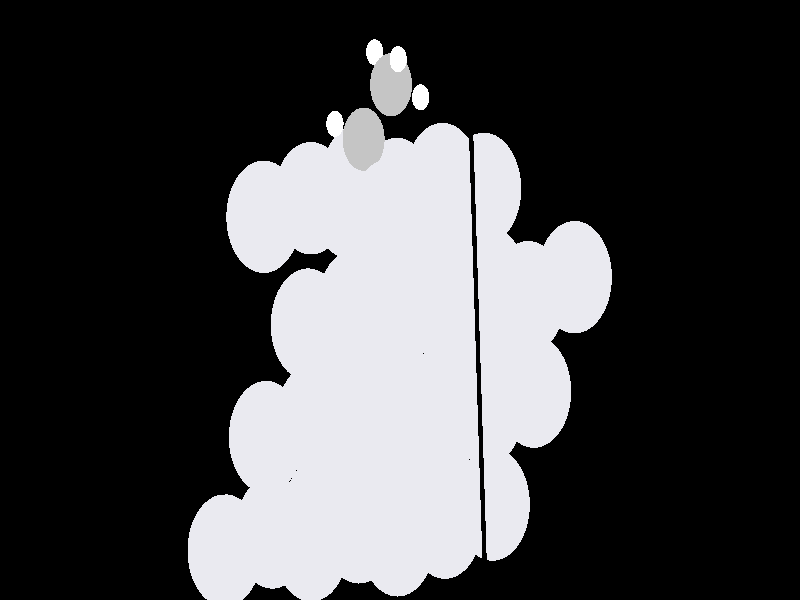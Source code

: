 #include "colors.inc"
#include "finish.inc"

global_settings {assumed_gamma 1 max_trace_level 6}
background {color White transmit 1.0}
camera {orthographic
  right -25.94*x up 12.91*y
  direction 1.00*z
  location <0,0,50.00> look_at <0,0,0>}
light_source {<  2.00,   3.00,  40.00> color White
  area_light <0.70, 0, 0>, <0, 0.70, 0>, 3, 3
  adaptive 1 jitter}

#declare simple = finish {phong 0.7}
#declare pale = finish {ambient 0.5 diffuse 0.85 roughness 0.001 specular 0.200 }
#declare intermediate = finish {ambient 0.3 diffuse 0.6 specular 0.1 roughness 0.04}
#declare vmd = finish {ambient 0.0 diffuse 0.65 phong 0.1 phong_size 40.0 specular 0.5 }
#declare jmol = finish {ambient 0.2 diffuse 0.6 specular 1 roughness 0.001 metallic}
#declare ase2 = finish {ambient 0.05 brilliance 3 diffuse 0.6 metallic specular 0.7 roughness 0.04 reflection 0.15}
#declare ase3 = finish {ambient 0.15 brilliance 2 diffuse 0.6 metallic specular 1.0 roughness 0.001 reflection 0.0}
#declare glass = finish {ambient 0.05 diffuse 0.3 specular 1.0 roughness 0.001}
#declare glass2 = finish {ambient 0.01 diffuse 0.3 specular 1.0 reflection 0.25 roughness 0.001}
#declare Rcell = 0.070;
#declare Rbond = 0.100;

#macro atom(LOC, R, COL, TRANS, FIN)
  sphere{LOC, R texture{pigment{color COL transmit TRANS} finish{FIN}}}
#end
#macro constrain(LOC, R, COL, TRANS FIN)
union{torus{R, Rcell rotate 45*z texture{pigment{color COL transmit TRANS} finish{FIN}}}
      torus{R, Rcell rotate -45*z texture{pigment{color COL transmit TRANS} finish{FIN}}}
      translate LOC}
#end

cylinder {< -5.33, -12.81,  -3.46>, <  3.07, -12.49,  -2.92>, Rcell pigment {Black}}
cylinder {< -0.70, -11.66, -10.40>, <  7.70, -11.33,  -9.86>, Rcell pigment {Black}}
cylinder {< -1.73,  10.00,  -7.48>, <  6.67,  10.32,  -6.94>, Rcell pigment {Black}}
cylinder {< -6.35,   8.84,  -0.54>, <  2.04,   9.17,   0.00>, Rcell pigment {Black}}
cylinder {< -5.33, -12.81,  -3.46>, < -0.70, -11.66, -10.40>, Rcell pigment {Black}}
cylinder {<  3.07, -12.49,  -2.92>, <  7.70, -11.33,  -9.86>, Rcell pigment {Black}}
cylinder {<  2.04,   9.17,   0.00>, <  6.67,  10.32,  -6.94>, Rcell pigment {Black}}
cylinder {< -6.35,   8.84,  -0.54>, < -1.73,  10.00,  -7.48>, Rcell pigment {Black}}
cylinder {< -5.33, -12.81,  -3.46>, < -6.35,   8.84,  -0.54>, Rcell pigment {Black}}
cylinder {<  3.07, -12.49,  -2.92>, <  2.04,   9.17,   0.00>, Rcell pigment {Black}}
cylinder {<  7.70, -11.33,  -9.86>, <  6.67,  10.32,  -6.94>, Rcell pigment {Black}}
cylinder {< -0.70, -11.66, -10.40>, < -1.73,  10.00,  -7.48>, Rcell pigment {Black}}
atom(< -5.68,  -5.39,  -2.46>, 1.21, rgb <0.82, 0.82, 0.87>, 0.0, ase2) // #0 
atom(< -2.88,  -5.28,  -2.28>, 1.21, rgb <0.82, 0.82, 0.87>, 0.0, ase2) // #1 
atom(< -0.08,  -5.17,  -2.10>, 1.21, rgb <0.82, 0.82, 0.87>, 0.0, ase2) // #2 
atom(< -4.14,  -5.00,  -4.77>, 1.21, rgb <0.82, 0.82, 0.87>, 0.0, ase2) // #3 
atom(< -1.34,  -4.89,  -4.59>, 1.21, rgb <0.82, 0.82, 0.87>, 0.0, ase2) // #4 
atom(<  1.46,  -4.79,  -4.41>, 1.21, rgb <0.82, 0.82, 0.87>, 0.0, ase2) // #5 
atom(< -2.59,  -4.62,  -7.09>, 1.21, rgb <0.82, 0.82, 0.87>, 0.0, ase2) // #6 
atom(<  0.20,  -4.51,  -6.90>, 1.21, rgb <0.82, 0.82, 0.87>, 0.0, ase2) // #7 
atom(<  3.00,  -4.40,  -6.72>, 1.21, rgb <0.82, 0.82, 0.87>, 0.0, ase2) // #8 
atom(< -4.34,  -2.95,  -2.86>, 1.21, rgb <0.82, 0.82, 0.87>, 0.0, ase2) // #9 
atom(< -1.54,  -2.85,  -2.68>, 1.21, rgb <0.82, 0.82, 0.87>, 0.0, ase2) // #10 
atom(<  1.26,  -2.74,  -2.50>, 1.21, rgb <0.82, 0.82, 0.87>, 0.0, ase2) // #11 
atom(< -2.80,  -2.57,  -5.18>, 1.21, rgb <0.82, 0.82, 0.87>, 0.0, ase2) // #12 
atom(<  0.00,  -2.46,  -5.00>, 1.21, rgb <0.82, 0.82, 0.87>, 0.0, ase2) // #13 
atom(<  2.80,  -2.35,  -4.81>, 1.21, rgb <0.82, 0.82, 0.87>, 0.0, ase2) // #14 
atom(< -1.25,  -2.18,  -7.49>, 1.21, rgb <0.82, 0.82, 0.87>, 0.0, ase2) // #15 
atom(<  1.54,  -2.08,  -7.31>, 1.21, rgb <0.82, 0.82, 0.87>, 0.0, ase2) // #16 
atom(<  4.34,  -1.97,  -7.13>, 1.21, rgb <0.82, 0.82, 0.87>, 0.0, ase2) // #17 
atom(<  2.61,  -0.34,  -2.91>, 1.21, rgb <0.82, 0.82, 0.87>, 0.0, ase2) // #18 
atom(< -2.98,  -0.53,  -3.28>, 1.21, rgb <0.82, 0.82, 0.87>, 0.0, ase2) // #19 
atom(< -0.20,  -0.41,  -3.08>, 1.21, rgb <0.82, 0.82, 0.87>, 0.0, ase2) // #20 
atom(<  4.16,   0.06,  -5.23>, 1.21, rgb <0.82, 0.82, 0.87>, 0.0, ase2) // #21 
atom(< -1.46,  -0.12,  -5.55>, 1.21, rgb <0.82, 0.82, 0.87>, 0.0, ase2) // #22 
atom(<  1.35,  -0.06,  -5.41>, 1.21, rgb <0.82, 0.82, 0.87>, 0.0, ase2) // #23 
atom(<  5.66,   0.49,  -7.54>, 1.21, rgb <0.82, 0.82, 0.87>, 0.0, ase2) // #24 
atom(<  0.08,   0.19,  -7.89>, 1.21, rgb <0.82, 0.82, 0.87>, 0.0, ase2) // #25 
atom(<  2.91,   0.35,  -7.72>, 1.21, rgb <0.82, 0.82, 0.87>, 0.0, ase2) // #26 
atom(< -1.36,   2.56,  -8.48>, 1.21, rgb <0.82, 0.82, 0.87>, 0.0, ase2) // #27 
atom(<  1.38,   2.60,  -8.28>, 1.21, rgb <0.82, 0.82, 0.87>, 0.0, ase2) // #28 
atom(< -0.39,   1.81,  -1.19>, 1.21, rgb <0.82, 0.82, 0.87>, 0.0, ase2) // #29 
atom(< -4.42,   1.79,  -3.86>, 1.21, rgb <0.82, 0.82, 0.87>, 0.0, ase2) // #30 
atom(< -1.62,   2.09,  -3.63>, 1.21, rgb <0.82, 0.82, 0.87>, 0.0, ase2) // #31 
atom(<  1.23,   1.97,  -3.53>, 1.21, rgb <0.82, 0.82, 0.87>, 0.0, ase2) // #32 
atom(< -2.89,   2.19,  -6.17>, 1.21, rgb <0.82, 0.82, 0.87>, 0.0, ase2) // #33 
atom(< -0.10,   2.28,  -5.99>, 1.21, rgb <0.82, 0.82, 0.87>, 0.0, ase2) // #34 
atom(<  2.72,   2.39,  -5.82>, 1.21, rgb <0.82, 0.82, 0.87>, 0.0, ase2) // #35 
atom(< -1.18,   3.46,  -2.16>, 0.68, rgb <0.56, 0.56, 0.56>, 0.0, ase2) // #36 
atom(< -0.29,   4.63,  -2.46>, 0.68, rgb <0.56, 0.56, 0.56>, 0.0, ase2) // #37 
atom(< -2.11,   3.79,  -1.66>, 0.28, rgb <1.00, 1.00, 1.00>, 0.0, ase2) // #38 
atom(< -0.82,   5.33,  -3.13>, 0.28, rgb <1.00, 1.00, 1.00>, 0.0, ase2) // #39 
atom(<  0.67,   4.36,  -2.94>, 0.28, rgb <1.00, 1.00, 1.00>, 0.0, ase2) // #40 
atom(< -0.06,   5.18,  -1.53>, 0.28, rgb <1.00, 1.00, 1.00>, 0.0, ase2) // #41 
